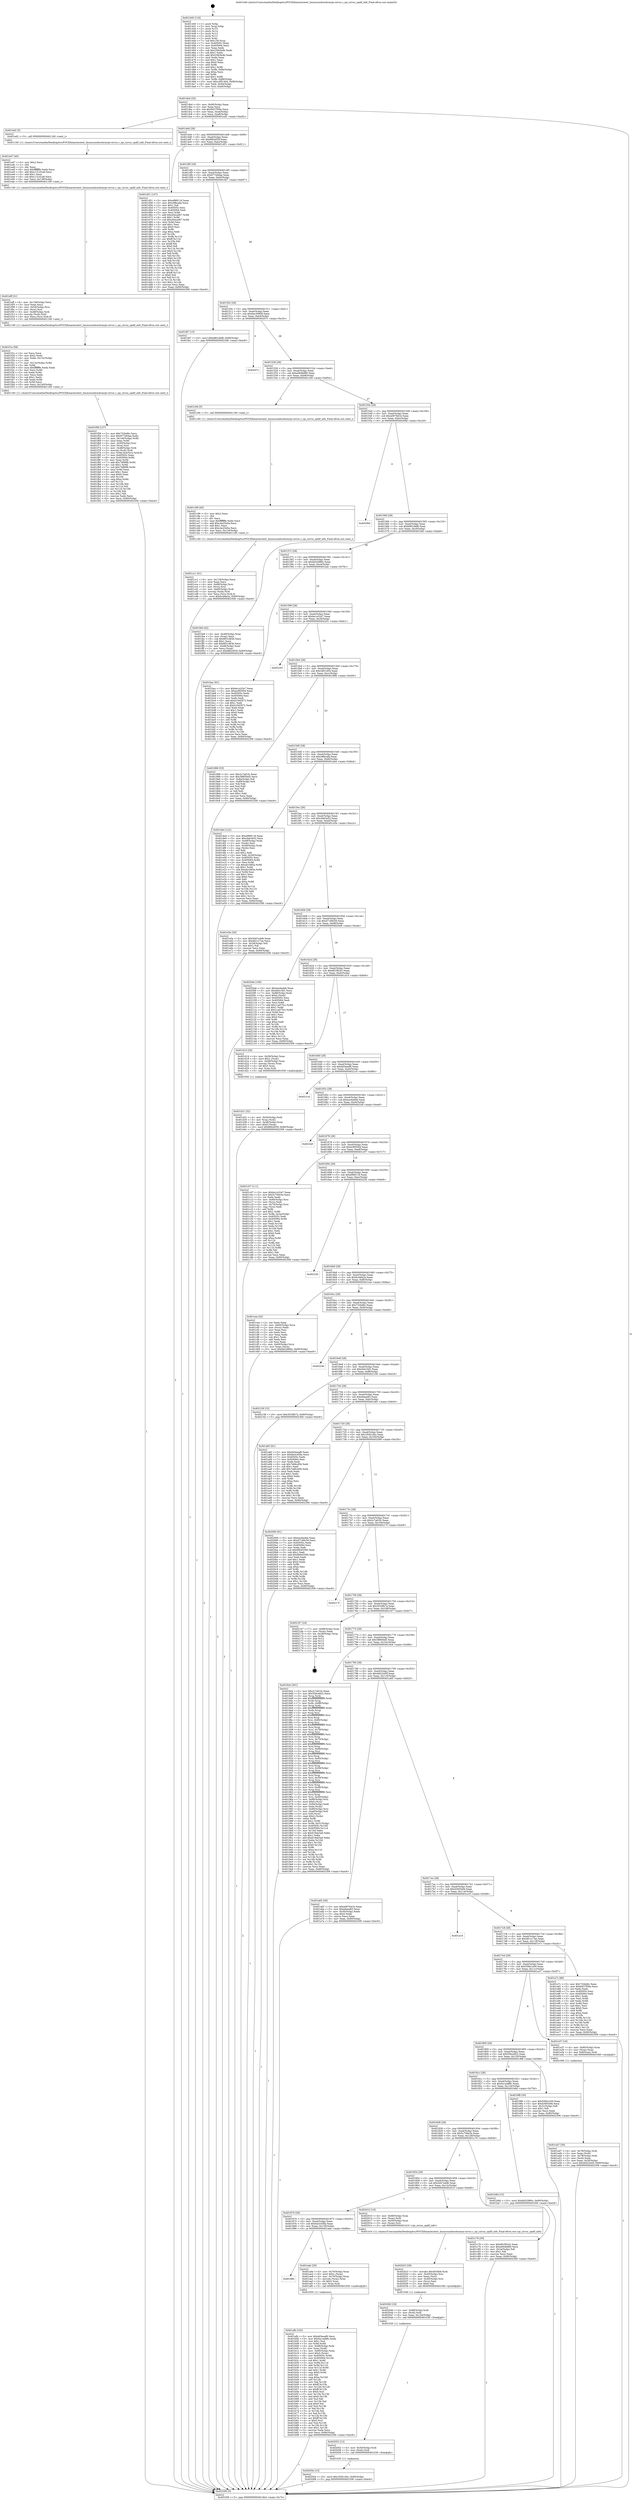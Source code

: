 digraph "0x401440" {
  label = "0x401440 (/mnt/c/Users/mathe/Desktop/tcc/POCII/binaries/extr_linuxsoundsocbcmrpi-cirrus.c_rpi_cirrus_spdif_info_Final-ollvm.out::main(0))"
  labelloc = "t"
  node[shape=record]

  Entry [label="",width=0.3,height=0.3,shape=circle,fillcolor=black,style=filled]
  "0x4014b4" [label="{
     0x4014b4 [32]\l
     | [instrs]\l
     &nbsp;&nbsp;0x4014b4 \<+6\>: mov -0x90(%rbp),%eax\l
     &nbsp;&nbsp;0x4014ba \<+2\>: mov %eax,%ecx\l
     &nbsp;&nbsp;0x4014bc \<+6\>: sub $0x8437f59a,%ecx\l
     &nbsp;&nbsp;0x4014c2 \<+6\>: mov %eax,-0xa4(%rbp)\l
     &nbsp;&nbsp;0x4014c8 \<+6\>: mov %ecx,-0xa8(%rbp)\l
     &nbsp;&nbsp;0x4014ce \<+6\>: je 0000000000401ed2 \<main+0xa92\>\l
  }"]
  "0x401ed2" [label="{
     0x401ed2 [5]\l
     | [instrs]\l
     &nbsp;&nbsp;0x401ed2 \<+5\>: call 0000000000401160 \<next_i\>\l
     | [calls]\l
     &nbsp;&nbsp;0x401160 \{1\} (/mnt/c/Users/mathe/Desktop/tcc/POCII/binaries/extr_linuxsoundsocbcmrpi-cirrus.c_rpi_cirrus_spdif_info_Final-ollvm.out::next_i)\l
  }"]
  "0x4014d4" [label="{
     0x4014d4 [28]\l
     | [instrs]\l
     &nbsp;&nbsp;0x4014d4 \<+5\>: jmp 00000000004014d9 \<main+0x99\>\l
     &nbsp;&nbsp;0x4014d9 \<+6\>: mov -0xa4(%rbp),%eax\l
     &nbsp;&nbsp;0x4014df \<+5\>: sub $0x8fd2d55f,%eax\l
     &nbsp;&nbsp;0x4014e4 \<+6\>: mov %eax,-0xac(%rbp)\l
     &nbsp;&nbsp;0x4014ea \<+6\>: je 0000000000401d51 \<main+0x911\>\l
  }"]
  Exit [label="",width=0.3,height=0.3,shape=circle,fillcolor=black,style=filled,peripheries=2]
  "0x401d51" [label="{
     0x401d51 [147]\l
     | [instrs]\l
     &nbsp;&nbsp;0x401d51 \<+5\>: mov $0xef96f118,%eax\l
     &nbsp;&nbsp;0x401d56 \<+5\>: mov $0xc8fbcafa,%ecx\l
     &nbsp;&nbsp;0x401d5b \<+2\>: mov $0x1,%dl\l
     &nbsp;&nbsp;0x401d5d \<+7\>: mov 0x40505c,%esi\l
     &nbsp;&nbsp;0x401d64 \<+7\>: mov 0x405064,%edi\l
     &nbsp;&nbsp;0x401d6b \<+3\>: mov %esi,%r8d\l
     &nbsp;&nbsp;0x401d6e \<+7\>: add $0xc64ca067,%r8d\l
     &nbsp;&nbsp;0x401d75 \<+4\>: sub $0x1,%r8d\l
     &nbsp;&nbsp;0x401d79 \<+7\>: sub $0xc64ca067,%r8d\l
     &nbsp;&nbsp;0x401d80 \<+4\>: imul %r8d,%esi\l
     &nbsp;&nbsp;0x401d84 \<+3\>: and $0x1,%esi\l
     &nbsp;&nbsp;0x401d87 \<+3\>: cmp $0x0,%esi\l
     &nbsp;&nbsp;0x401d8a \<+4\>: sete %r9b\l
     &nbsp;&nbsp;0x401d8e \<+3\>: cmp $0xa,%edi\l
     &nbsp;&nbsp;0x401d91 \<+4\>: setl %r10b\l
     &nbsp;&nbsp;0x401d95 \<+3\>: mov %r9b,%r11b\l
     &nbsp;&nbsp;0x401d98 \<+4\>: xor $0xff,%r11b\l
     &nbsp;&nbsp;0x401d9c \<+3\>: mov %r10b,%bl\l
     &nbsp;&nbsp;0x401d9f \<+3\>: xor $0xff,%bl\l
     &nbsp;&nbsp;0x401da2 \<+3\>: xor $0x0,%dl\l
     &nbsp;&nbsp;0x401da5 \<+3\>: mov %r11b,%r14b\l
     &nbsp;&nbsp;0x401da8 \<+4\>: and $0x0,%r14b\l
     &nbsp;&nbsp;0x401dac \<+3\>: and %dl,%r9b\l
     &nbsp;&nbsp;0x401daf \<+3\>: mov %bl,%r15b\l
     &nbsp;&nbsp;0x401db2 \<+4\>: and $0x0,%r15b\l
     &nbsp;&nbsp;0x401db6 \<+3\>: and %dl,%r10b\l
     &nbsp;&nbsp;0x401db9 \<+3\>: or %r9b,%r14b\l
     &nbsp;&nbsp;0x401dbc \<+3\>: or %r10b,%r15b\l
     &nbsp;&nbsp;0x401dbf \<+3\>: xor %r15b,%r14b\l
     &nbsp;&nbsp;0x401dc2 \<+3\>: or %bl,%r11b\l
     &nbsp;&nbsp;0x401dc5 \<+4\>: xor $0xff,%r11b\l
     &nbsp;&nbsp;0x401dc9 \<+3\>: or $0x0,%dl\l
     &nbsp;&nbsp;0x401dcc \<+3\>: and %dl,%r11b\l
     &nbsp;&nbsp;0x401dcf \<+3\>: or %r11b,%r14b\l
     &nbsp;&nbsp;0x401dd2 \<+4\>: test $0x1,%r14b\l
     &nbsp;&nbsp;0x401dd6 \<+3\>: cmovne %ecx,%eax\l
     &nbsp;&nbsp;0x401dd9 \<+6\>: mov %eax,-0x90(%rbp)\l
     &nbsp;&nbsp;0x401ddf \<+5\>: jmp 0000000000402306 \<main+0xec6\>\l
  }"]
  "0x4014f0" [label="{
     0x4014f0 [28]\l
     | [instrs]\l
     &nbsp;&nbsp;0x4014f0 \<+5\>: jmp 00000000004014f5 \<main+0xb5\>\l
     &nbsp;&nbsp;0x4014f5 \<+6\>: mov -0xa4(%rbp),%eax\l
     &nbsp;&nbsp;0x4014fb \<+5\>: sub $0x977e6daa,%eax\l
     &nbsp;&nbsp;0x401500 \<+6\>: mov %eax,-0xb0(%rbp)\l
     &nbsp;&nbsp;0x401506 \<+6\>: je 0000000000401fd7 \<main+0xb97\>\l
  }"]
  "0x40205e" [label="{
     0x40205e [15]\l
     | [instrs]\l
     &nbsp;&nbsp;0x40205e \<+10\>: movl $0x193b1d4c,-0x90(%rbp)\l
     &nbsp;&nbsp;0x402068 \<+5\>: jmp 0000000000402306 \<main+0xec6\>\l
  }"]
  "0x401fd7" [label="{
     0x401fd7 [15]\l
     | [instrs]\l
     &nbsp;&nbsp;0x401fd7 \<+10\>: movl $0xb861dbf8,-0x90(%rbp)\l
     &nbsp;&nbsp;0x401fe1 \<+5\>: jmp 0000000000402306 \<main+0xec6\>\l
  }"]
  "0x40150c" [label="{
     0x40150c [28]\l
     | [instrs]\l
     &nbsp;&nbsp;0x40150c \<+5\>: jmp 0000000000401511 \<main+0xd1\>\l
     &nbsp;&nbsp;0x401511 \<+6\>: mov -0xa4(%rbp),%eax\l
     &nbsp;&nbsp;0x401517 \<+5\>: sub $0x9ac30909,%eax\l
     &nbsp;&nbsp;0x40151c \<+6\>: mov %eax,-0xb4(%rbp)\l
     &nbsp;&nbsp;0x401522 \<+6\>: je 000000000040207c \<main+0xc3c\>\l
  }"]
  "0x402052" [label="{
     0x402052 [12]\l
     | [instrs]\l
     &nbsp;&nbsp;0x402052 \<+4\>: mov -0x50(%rbp),%rdi\l
     &nbsp;&nbsp;0x402056 \<+3\>: mov (%rdi),%rdi\l
     &nbsp;&nbsp;0x402059 \<+5\>: call 0000000000401030 \<free@plt\>\l
     | [calls]\l
     &nbsp;&nbsp;0x401030 \{1\} (unknown)\l
  }"]
  "0x40207c" [label="{
     0x40207c\l
  }", style=dashed]
  "0x401528" [label="{
     0x401528 [28]\l
     | [instrs]\l
     &nbsp;&nbsp;0x401528 \<+5\>: jmp 000000000040152d \<main+0xed\>\l
     &nbsp;&nbsp;0x40152d \<+6\>: mov -0xa4(%rbp),%eax\l
     &nbsp;&nbsp;0x401533 \<+5\>: sub $0xa064b880,%eax\l
     &nbsp;&nbsp;0x401538 \<+6\>: mov %eax,-0xb8(%rbp)\l
     &nbsp;&nbsp;0x40153e \<+6\>: je 0000000000401c94 \<main+0x854\>\l
  }"]
  "0x402040" [label="{
     0x402040 [18]\l
     | [instrs]\l
     &nbsp;&nbsp;0x402040 \<+4\>: mov -0x68(%rbp),%rdi\l
     &nbsp;&nbsp;0x402044 \<+3\>: mov (%rdi),%rdi\l
     &nbsp;&nbsp;0x402047 \<+6\>: mov %eax,-0x144(%rbp)\l
     &nbsp;&nbsp;0x40204d \<+5\>: call 0000000000401030 \<free@plt\>\l
     | [calls]\l
     &nbsp;&nbsp;0x401030 \{1\} (unknown)\l
  }"]
  "0x401c94" [label="{
     0x401c94 [5]\l
     | [instrs]\l
     &nbsp;&nbsp;0x401c94 \<+5\>: call 0000000000401160 \<next_i\>\l
     | [calls]\l
     &nbsp;&nbsp;0x401160 \{1\} (/mnt/c/Users/mathe/Desktop/tcc/POCII/binaries/extr_linuxsoundsocbcmrpi-cirrus.c_rpi_cirrus_spdif_info_Final-ollvm.out::next_i)\l
  }"]
  "0x401544" [label="{
     0x401544 [28]\l
     | [instrs]\l
     &nbsp;&nbsp;0x401544 \<+5\>: jmp 0000000000401549 \<main+0x109\>\l
     &nbsp;&nbsp;0x401549 \<+6\>: mov -0xa4(%rbp),%eax\l
     &nbsp;&nbsp;0x40154f \<+5\>: sub $0xa0676d1b,%eax\l
     &nbsp;&nbsp;0x401554 \<+6\>: mov %eax,-0xbc(%rbp)\l
     &nbsp;&nbsp;0x40155a \<+6\>: je 000000000040206d \<main+0xc2d\>\l
  }"]
  "0x402023" [label="{
     0x402023 [29]\l
     | [instrs]\l
     &nbsp;&nbsp;0x402023 \<+10\>: movabs $0x4030b6,%rdi\l
     &nbsp;&nbsp;0x40202d \<+4\>: mov -0x40(%rbp),%rsi\l
     &nbsp;&nbsp;0x402031 \<+2\>: mov %eax,(%rsi)\l
     &nbsp;&nbsp;0x402033 \<+4\>: mov -0x40(%rbp),%rsi\l
     &nbsp;&nbsp;0x402037 \<+2\>: mov (%rsi),%esi\l
     &nbsp;&nbsp;0x402039 \<+2\>: mov $0x0,%al\l
     &nbsp;&nbsp;0x40203b \<+5\>: call 0000000000401040 \<printf@plt\>\l
     | [calls]\l
     &nbsp;&nbsp;0x401040 \{1\} (unknown)\l
  }"]
  "0x40206d" [label="{
     0x40206d\l
  }", style=dashed]
  "0x401560" [label="{
     0x401560 [28]\l
     | [instrs]\l
     &nbsp;&nbsp;0x401560 \<+5\>: jmp 0000000000401565 \<main+0x125\>\l
     &nbsp;&nbsp;0x401565 \<+6\>: mov -0xa4(%rbp),%eax\l
     &nbsp;&nbsp;0x40156b \<+5\>: sub $0xb861dbf8,%eax\l
     &nbsp;&nbsp;0x401570 \<+6\>: mov %eax,-0xc0(%rbp)\l
     &nbsp;&nbsp;0x401576 \<+6\>: je 0000000000401fe6 \<main+0xba6\>\l
  }"]
  "0x401f58" [label="{
     0x401f58 [127]\l
     | [instrs]\l
     &nbsp;&nbsp;0x401f58 \<+5\>: mov $0x732bd6c,%ecx\l
     &nbsp;&nbsp;0x401f5d \<+5\>: mov $0x977e6daa,%edx\l
     &nbsp;&nbsp;0x401f62 \<+7\>: mov -0x140(%rbp),%r8d\l
     &nbsp;&nbsp;0x401f69 \<+4\>: imul %eax,%r8d\l
     &nbsp;&nbsp;0x401f6d \<+4\>: mov -0x50(%rbp),%rsi\l
     &nbsp;&nbsp;0x401f71 \<+3\>: mov (%rsi),%rsi\l
     &nbsp;&nbsp;0x401f74 \<+4\>: mov -0x48(%rbp),%rdi\l
     &nbsp;&nbsp;0x401f78 \<+3\>: movslq (%rdi),%rdi\l
     &nbsp;&nbsp;0x401f7b \<+5\>: mov %r8d,0x4(%rsi,%rdi,8)\l
     &nbsp;&nbsp;0x401f80 \<+7\>: mov 0x40505c,%eax\l
     &nbsp;&nbsp;0x401f87 \<+8\>: mov 0x405064,%r8d\l
     &nbsp;&nbsp;0x401f8f \<+3\>: mov %eax,%r9d\l
     &nbsp;&nbsp;0x401f92 \<+7\>: add $0x74f99fb,%r9d\l
     &nbsp;&nbsp;0x401f99 \<+4\>: sub $0x1,%r9d\l
     &nbsp;&nbsp;0x401f9d \<+7\>: sub $0x74f99fb,%r9d\l
     &nbsp;&nbsp;0x401fa4 \<+4\>: imul %r9d,%eax\l
     &nbsp;&nbsp;0x401fa8 \<+3\>: and $0x1,%eax\l
     &nbsp;&nbsp;0x401fab \<+3\>: cmp $0x0,%eax\l
     &nbsp;&nbsp;0x401fae \<+4\>: sete %r10b\l
     &nbsp;&nbsp;0x401fb2 \<+4\>: cmp $0xa,%r8d\l
     &nbsp;&nbsp;0x401fb6 \<+4\>: setl %r11b\l
     &nbsp;&nbsp;0x401fba \<+3\>: mov %r10b,%bl\l
     &nbsp;&nbsp;0x401fbd \<+3\>: and %r11b,%bl\l
     &nbsp;&nbsp;0x401fc0 \<+3\>: xor %r11b,%r10b\l
     &nbsp;&nbsp;0x401fc3 \<+3\>: or %r10b,%bl\l
     &nbsp;&nbsp;0x401fc6 \<+3\>: test $0x1,%bl\l
     &nbsp;&nbsp;0x401fc9 \<+3\>: cmovne %edx,%ecx\l
     &nbsp;&nbsp;0x401fcc \<+6\>: mov %ecx,-0x90(%rbp)\l
     &nbsp;&nbsp;0x401fd2 \<+5\>: jmp 0000000000402306 \<main+0xec6\>\l
  }"]
  "0x401fe6" [label="{
     0x401fe6 [42]\l
     | [instrs]\l
     &nbsp;&nbsp;0x401fe6 \<+4\>: mov -0x48(%rbp),%rax\l
     &nbsp;&nbsp;0x401fea \<+2\>: mov (%rax),%ecx\l
     &nbsp;&nbsp;0x401fec \<+6\>: sub $0x8f31d83b,%ecx\l
     &nbsp;&nbsp;0x401ff2 \<+3\>: add $0x1,%ecx\l
     &nbsp;&nbsp;0x401ff5 \<+6\>: add $0x8f31d83b,%ecx\l
     &nbsp;&nbsp;0x401ffb \<+4\>: mov -0x48(%rbp),%rax\l
     &nbsp;&nbsp;0x401fff \<+2\>: mov %ecx,(%rax)\l
     &nbsp;&nbsp;0x402001 \<+10\>: movl $0x8fd2d55f,-0x90(%rbp)\l
     &nbsp;&nbsp;0x40200b \<+5\>: jmp 0000000000402306 \<main+0xec6\>\l
  }"]
  "0x40157c" [label="{
     0x40157c [28]\l
     | [instrs]\l
     &nbsp;&nbsp;0x40157c \<+5\>: jmp 0000000000401581 \<main+0x141\>\l
     &nbsp;&nbsp;0x401581 \<+6\>: mov -0xa4(%rbp),%eax\l
     &nbsp;&nbsp;0x401587 \<+5\>: sub $0xbb52880c,%eax\l
     &nbsp;&nbsp;0x40158c \<+6\>: mov %eax,-0xc4(%rbp)\l
     &nbsp;&nbsp;0x401592 \<+6\>: je 0000000000401bac \<main+0x76c\>\l
  }"]
  "0x401f1e" [label="{
     0x401f1e [58]\l
     | [instrs]\l
     &nbsp;&nbsp;0x401f1e \<+2\>: xor %ecx,%ecx\l
     &nbsp;&nbsp;0x401f20 \<+5\>: mov $0x2,%edx\l
     &nbsp;&nbsp;0x401f25 \<+6\>: mov %edx,-0x13c(%rbp)\l
     &nbsp;&nbsp;0x401f2b \<+1\>: cltd\l
     &nbsp;&nbsp;0x401f2c \<+7\>: mov -0x13c(%rbp),%r8d\l
     &nbsp;&nbsp;0x401f33 \<+3\>: idiv %r8d\l
     &nbsp;&nbsp;0x401f36 \<+6\>: imul $0xfffffffe,%edx,%edx\l
     &nbsp;&nbsp;0x401f3c \<+3\>: mov %ecx,%r9d\l
     &nbsp;&nbsp;0x401f3f \<+3\>: sub %edx,%r9d\l
     &nbsp;&nbsp;0x401f42 \<+2\>: mov %ecx,%edx\l
     &nbsp;&nbsp;0x401f44 \<+3\>: sub $0x1,%edx\l
     &nbsp;&nbsp;0x401f47 \<+3\>: add %edx,%r9d\l
     &nbsp;&nbsp;0x401f4a \<+3\>: sub %r9d,%ecx\l
     &nbsp;&nbsp;0x401f4d \<+6\>: mov %ecx,-0x140(%rbp)\l
     &nbsp;&nbsp;0x401f53 \<+5\>: call 0000000000401160 \<next_i\>\l
     | [calls]\l
     &nbsp;&nbsp;0x401160 \{1\} (/mnt/c/Users/mathe/Desktop/tcc/POCII/binaries/extr_linuxsoundsocbcmrpi-cirrus.c_rpi_cirrus_spdif_info_Final-ollvm.out::next_i)\l
  }"]
  "0x401bac" [label="{
     0x401bac [91]\l
     | [instrs]\l
     &nbsp;&nbsp;0x401bac \<+5\>: mov $0xbe1e32e7,%eax\l
     &nbsp;&nbsp;0x401bb1 \<+5\>: mov $0xecf9550d,%ecx\l
     &nbsp;&nbsp;0x401bb6 \<+7\>: mov 0x40505c,%edx\l
     &nbsp;&nbsp;0x401bbd \<+7\>: mov 0x405064,%esi\l
     &nbsp;&nbsp;0x401bc4 \<+2\>: mov %edx,%edi\l
     &nbsp;&nbsp;0x401bc6 \<+6\>: add $0xb10d2872,%edi\l
     &nbsp;&nbsp;0x401bcc \<+3\>: sub $0x1,%edi\l
     &nbsp;&nbsp;0x401bcf \<+6\>: sub $0xb10d2872,%edi\l
     &nbsp;&nbsp;0x401bd5 \<+3\>: imul %edi,%edx\l
     &nbsp;&nbsp;0x401bd8 \<+3\>: and $0x1,%edx\l
     &nbsp;&nbsp;0x401bdb \<+3\>: cmp $0x0,%edx\l
     &nbsp;&nbsp;0x401bde \<+4\>: sete %r8b\l
     &nbsp;&nbsp;0x401be2 \<+3\>: cmp $0xa,%esi\l
     &nbsp;&nbsp;0x401be5 \<+4\>: setl %r9b\l
     &nbsp;&nbsp;0x401be9 \<+3\>: mov %r8b,%r10b\l
     &nbsp;&nbsp;0x401bec \<+3\>: and %r9b,%r10b\l
     &nbsp;&nbsp;0x401bef \<+3\>: xor %r9b,%r8b\l
     &nbsp;&nbsp;0x401bf2 \<+3\>: or %r8b,%r10b\l
     &nbsp;&nbsp;0x401bf5 \<+4\>: test $0x1,%r10b\l
     &nbsp;&nbsp;0x401bf9 \<+3\>: cmovne %ecx,%eax\l
     &nbsp;&nbsp;0x401bfc \<+6\>: mov %eax,-0x90(%rbp)\l
     &nbsp;&nbsp;0x401c02 \<+5\>: jmp 0000000000402306 \<main+0xec6\>\l
  }"]
  "0x401598" [label="{
     0x401598 [28]\l
     | [instrs]\l
     &nbsp;&nbsp;0x401598 \<+5\>: jmp 000000000040159d \<main+0x15d\>\l
     &nbsp;&nbsp;0x40159d \<+6\>: mov -0xa4(%rbp),%eax\l
     &nbsp;&nbsp;0x4015a3 \<+5\>: sub $0xbe1e32e7,%eax\l
     &nbsp;&nbsp;0x4015a8 \<+6\>: mov %eax,-0xc8(%rbp)\l
     &nbsp;&nbsp;0x4015ae \<+6\>: je 0000000000402201 \<main+0xdc1\>\l
  }"]
  "0x401eff" [label="{
     0x401eff [31]\l
     | [instrs]\l
     &nbsp;&nbsp;0x401eff \<+6\>: mov -0x138(%rbp),%ecx\l
     &nbsp;&nbsp;0x401f05 \<+3\>: imul %eax,%ecx\l
     &nbsp;&nbsp;0x401f08 \<+4\>: mov -0x50(%rbp),%rsi\l
     &nbsp;&nbsp;0x401f0c \<+3\>: mov (%rsi),%rsi\l
     &nbsp;&nbsp;0x401f0f \<+4\>: mov -0x48(%rbp),%rdi\l
     &nbsp;&nbsp;0x401f13 \<+3\>: movslq (%rdi),%rdi\l
     &nbsp;&nbsp;0x401f16 \<+3\>: mov %ecx,(%rsi,%rdi,8)\l
     &nbsp;&nbsp;0x401f19 \<+5\>: call 0000000000401160 \<next_i\>\l
     | [calls]\l
     &nbsp;&nbsp;0x401160 \{1\} (/mnt/c/Users/mathe/Desktop/tcc/POCII/binaries/extr_linuxsoundsocbcmrpi-cirrus.c_rpi_cirrus_spdif_info_Final-ollvm.out::next_i)\l
  }"]
  "0x402201" [label="{
     0x402201\l
  }", style=dashed]
  "0x4015b4" [label="{
     0x4015b4 [28]\l
     | [instrs]\l
     &nbsp;&nbsp;0x4015b4 \<+5\>: jmp 00000000004015b9 \<main+0x179\>\l
     &nbsp;&nbsp;0x4015b9 \<+6\>: mov -0xa4(%rbp),%eax\l
     &nbsp;&nbsp;0x4015bf \<+5\>: sub $0xc4f51404,%eax\l
     &nbsp;&nbsp;0x4015c4 \<+6\>: mov %eax,-0xcc(%rbp)\l
     &nbsp;&nbsp;0x4015ca \<+6\>: je 0000000000401896 \<main+0x456\>\l
  }"]
  "0x401ed7" [label="{
     0x401ed7 [40]\l
     | [instrs]\l
     &nbsp;&nbsp;0x401ed7 \<+5\>: mov $0x2,%ecx\l
     &nbsp;&nbsp;0x401edc \<+1\>: cltd\l
     &nbsp;&nbsp;0x401edd \<+2\>: idiv %ecx\l
     &nbsp;&nbsp;0x401edf \<+6\>: imul $0xfffffffe,%edx,%ecx\l
     &nbsp;&nbsp;0x401ee5 \<+6\>: add $0xc131d1a8,%ecx\l
     &nbsp;&nbsp;0x401eeb \<+3\>: add $0x1,%ecx\l
     &nbsp;&nbsp;0x401eee \<+6\>: sub $0xc131d1a8,%ecx\l
     &nbsp;&nbsp;0x401ef4 \<+6\>: mov %ecx,-0x138(%rbp)\l
     &nbsp;&nbsp;0x401efa \<+5\>: call 0000000000401160 \<next_i\>\l
     | [calls]\l
     &nbsp;&nbsp;0x401160 \{1\} (/mnt/c/Users/mathe/Desktop/tcc/POCII/binaries/extr_linuxsoundsocbcmrpi-cirrus.c_rpi_cirrus_spdif_info_Final-ollvm.out::next_i)\l
  }"]
  "0x401896" [label="{
     0x401896 [53]\l
     | [instrs]\l
     &nbsp;&nbsp;0x401896 \<+5\>: mov $0x2c7a61fc,%eax\l
     &nbsp;&nbsp;0x40189b \<+5\>: mov $0x388f34d5,%ecx\l
     &nbsp;&nbsp;0x4018a0 \<+6\>: mov -0x8a(%rbp),%dl\l
     &nbsp;&nbsp;0x4018a6 \<+7\>: mov -0x89(%rbp),%sil\l
     &nbsp;&nbsp;0x4018ad \<+3\>: mov %dl,%dil\l
     &nbsp;&nbsp;0x4018b0 \<+3\>: and %sil,%dil\l
     &nbsp;&nbsp;0x4018b3 \<+3\>: xor %sil,%dl\l
     &nbsp;&nbsp;0x4018b6 \<+3\>: or %dl,%dil\l
     &nbsp;&nbsp;0x4018b9 \<+4\>: test $0x1,%dil\l
     &nbsp;&nbsp;0x4018bd \<+3\>: cmovne %ecx,%eax\l
     &nbsp;&nbsp;0x4018c0 \<+6\>: mov %eax,-0x90(%rbp)\l
     &nbsp;&nbsp;0x4018c6 \<+5\>: jmp 0000000000402306 \<main+0xec6\>\l
  }"]
  "0x4015d0" [label="{
     0x4015d0 [28]\l
     | [instrs]\l
     &nbsp;&nbsp;0x4015d0 \<+5\>: jmp 00000000004015d5 \<main+0x195\>\l
     &nbsp;&nbsp;0x4015d5 \<+6\>: mov -0xa4(%rbp),%eax\l
     &nbsp;&nbsp;0x4015db \<+5\>: sub $0xc8fbcafa,%eax\l
     &nbsp;&nbsp;0x4015e0 \<+6\>: mov %eax,-0xd0(%rbp)\l
     &nbsp;&nbsp;0x4015e6 \<+6\>: je 0000000000401de4 \<main+0x9a4\>\l
  }"]
  "0x402306" [label="{
     0x402306 [5]\l
     | [instrs]\l
     &nbsp;&nbsp;0x402306 \<+5\>: jmp 00000000004014b4 \<main+0x74\>\l
  }"]
  "0x401440" [label="{
     0x401440 [116]\l
     | [instrs]\l
     &nbsp;&nbsp;0x401440 \<+1\>: push %rbp\l
     &nbsp;&nbsp;0x401441 \<+3\>: mov %rsp,%rbp\l
     &nbsp;&nbsp;0x401444 \<+2\>: push %r15\l
     &nbsp;&nbsp;0x401446 \<+2\>: push %r14\l
     &nbsp;&nbsp;0x401448 \<+2\>: push %r13\l
     &nbsp;&nbsp;0x40144a \<+2\>: push %r12\l
     &nbsp;&nbsp;0x40144c \<+1\>: push %rbx\l
     &nbsp;&nbsp;0x40144d \<+7\>: sub $0x158,%rsp\l
     &nbsp;&nbsp;0x401454 \<+7\>: mov 0x40505c,%eax\l
     &nbsp;&nbsp;0x40145b \<+7\>: mov 0x405064,%ecx\l
     &nbsp;&nbsp;0x401462 \<+2\>: mov %eax,%edx\l
     &nbsp;&nbsp;0x401464 \<+6\>: sub $0x25fe5e4b,%edx\l
     &nbsp;&nbsp;0x40146a \<+3\>: sub $0x1,%edx\l
     &nbsp;&nbsp;0x40146d \<+6\>: add $0x25fe5e4b,%edx\l
     &nbsp;&nbsp;0x401473 \<+3\>: imul %edx,%eax\l
     &nbsp;&nbsp;0x401476 \<+3\>: and $0x1,%eax\l
     &nbsp;&nbsp;0x401479 \<+3\>: cmp $0x0,%eax\l
     &nbsp;&nbsp;0x40147c \<+4\>: sete %r8b\l
     &nbsp;&nbsp;0x401480 \<+4\>: and $0x1,%r8b\l
     &nbsp;&nbsp;0x401484 \<+7\>: mov %r8b,-0x8a(%rbp)\l
     &nbsp;&nbsp;0x40148b \<+3\>: cmp $0xa,%ecx\l
     &nbsp;&nbsp;0x40148e \<+4\>: setl %r8b\l
     &nbsp;&nbsp;0x401492 \<+4\>: and $0x1,%r8b\l
     &nbsp;&nbsp;0x401496 \<+7\>: mov %r8b,-0x89(%rbp)\l
     &nbsp;&nbsp;0x40149d \<+10\>: movl $0xc4f51404,-0x90(%rbp)\l
     &nbsp;&nbsp;0x4014a7 \<+6\>: mov %edi,-0x94(%rbp)\l
     &nbsp;&nbsp;0x4014ad \<+7\>: mov %rsi,-0xa0(%rbp)\l
  }"]
  "0x401d31" [label="{
     0x401d31 [32]\l
     | [instrs]\l
     &nbsp;&nbsp;0x401d31 \<+4\>: mov -0x50(%rbp),%rdi\l
     &nbsp;&nbsp;0x401d35 \<+3\>: mov %rax,(%rdi)\l
     &nbsp;&nbsp;0x401d38 \<+4\>: mov -0x48(%rbp),%rax\l
     &nbsp;&nbsp;0x401d3c \<+6\>: movl $0x0,(%rax)\l
     &nbsp;&nbsp;0x401d42 \<+10\>: movl $0x8fd2d55f,-0x90(%rbp)\l
     &nbsp;&nbsp;0x401d4c \<+5\>: jmp 0000000000402306 \<main+0xec6\>\l
  }"]
  "0x401de4" [label="{
     0x401de4 [122]\l
     | [instrs]\l
     &nbsp;&nbsp;0x401de4 \<+5\>: mov $0xef96f118,%eax\l
     &nbsp;&nbsp;0x401de9 \<+5\>: mov $0xcfab3e52,%ecx\l
     &nbsp;&nbsp;0x401dee \<+4\>: mov -0x48(%rbp),%rdx\l
     &nbsp;&nbsp;0x401df2 \<+2\>: mov (%rdx),%esi\l
     &nbsp;&nbsp;0x401df4 \<+4\>: mov -0x58(%rbp),%rdx\l
     &nbsp;&nbsp;0x401df8 \<+2\>: cmp (%rdx),%esi\l
     &nbsp;&nbsp;0x401dfa \<+4\>: setl %dil\l
     &nbsp;&nbsp;0x401dfe \<+4\>: and $0x1,%dil\l
     &nbsp;&nbsp;0x401e02 \<+4\>: mov %dil,-0x29(%rbp)\l
     &nbsp;&nbsp;0x401e06 \<+7\>: mov 0x40505c,%esi\l
     &nbsp;&nbsp;0x401e0d \<+8\>: mov 0x405064,%r8d\l
     &nbsp;&nbsp;0x401e15 \<+3\>: mov %esi,%r9d\l
     &nbsp;&nbsp;0x401e18 \<+7\>: sub $0xab1685a,%r9d\l
     &nbsp;&nbsp;0x401e1f \<+4\>: sub $0x1,%r9d\l
     &nbsp;&nbsp;0x401e23 \<+7\>: add $0xab1685a,%r9d\l
     &nbsp;&nbsp;0x401e2a \<+4\>: imul %r9d,%esi\l
     &nbsp;&nbsp;0x401e2e \<+3\>: and $0x1,%esi\l
     &nbsp;&nbsp;0x401e31 \<+3\>: cmp $0x0,%esi\l
     &nbsp;&nbsp;0x401e34 \<+4\>: sete %dil\l
     &nbsp;&nbsp;0x401e38 \<+4\>: cmp $0xa,%r8d\l
     &nbsp;&nbsp;0x401e3c \<+4\>: setl %r10b\l
     &nbsp;&nbsp;0x401e40 \<+3\>: mov %dil,%r11b\l
     &nbsp;&nbsp;0x401e43 \<+3\>: and %r10b,%r11b\l
     &nbsp;&nbsp;0x401e46 \<+3\>: xor %r10b,%dil\l
     &nbsp;&nbsp;0x401e49 \<+3\>: or %dil,%r11b\l
     &nbsp;&nbsp;0x401e4c \<+4\>: test $0x1,%r11b\l
     &nbsp;&nbsp;0x401e50 \<+3\>: cmovne %ecx,%eax\l
     &nbsp;&nbsp;0x401e53 \<+6\>: mov %eax,-0x90(%rbp)\l
     &nbsp;&nbsp;0x401e59 \<+5\>: jmp 0000000000402306 \<main+0xec6\>\l
  }"]
  "0x4015ec" [label="{
     0x4015ec [28]\l
     | [instrs]\l
     &nbsp;&nbsp;0x4015ec \<+5\>: jmp 00000000004015f1 \<main+0x1b1\>\l
     &nbsp;&nbsp;0x4015f1 \<+6\>: mov -0xa4(%rbp),%eax\l
     &nbsp;&nbsp;0x4015f7 \<+5\>: sub $0xcfab3e52,%eax\l
     &nbsp;&nbsp;0x4015fc \<+6\>: mov %eax,-0xd4(%rbp)\l
     &nbsp;&nbsp;0x401602 \<+6\>: je 0000000000401e5e \<main+0xa1e\>\l
  }"]
  "0x401cc1" [label="{
     0x401cc1 [41]\l
     | [instrs]\l
     &nbsp;&nbsp;0x401cc1 \<+6\>: mov -0x134(%rbp),%ecx\l
     &nbsp;&nbsp;0x401cc7 \<+3\>: imul %eax,%ecx\l
     &nbsp;&nbsp;0x401cca \<+4\>: mov -0x68(%rbp),%rsi\l
     &nbsp;&nbsp;0x401cce \<+3\>: mov (%rsi),%rsi\l
     &nbsp;&nbsp;0x401cd1 \<+4\>: mov -0x60(%rbp),%rdi\l
     &nbsp;&nbsp;0x401cd5 \<+3\>: movslq (%rdi),%rdi\l
     &nbsp;&nbsp;0x401cd8 \<+3\>: mov %ecx,(%rsi,%rdi,4)\l
     &nbsp;&nbsp;0x401cdb \<+10\>: movl $0xfccb8a2a,-0x90(%rbp)\l
     &nbsp;&nbsp;0x401ce5 \<+5\>: jmp 0000000000402306 \<main+0xec6\>\l
  }"]
  "0x401e5e" [label="{
     0x401e5e [30]\l
     | [instrs]\l
     &nbsp;&nbsp;0x401e5e \<+5\>: mov $0x5d47a4d6,%eax\l
     &nbsp;&nbsp;0x401e63 \<+5\>: mov $0x481c17ae,%ecx\l
     &nbsp;&nbsp;0x401e68 \<+3\>: mov -0x29(%rbp),%dl\l
     &nbsp;&nbsp;0x401e6b \<+3\>: test $0x1,%dl\l
     &nbsp;&nbsp;0x401e6e \<+3\>: cmovne %ecx,%eax\l
     &nbsp;&nbsp;0x401e71 \<+6\>: mov %eax,-0x90(%rbp)\l
     &nbsp;&nbsp;0x401e77 \<+5\>: jmp 0000000000402306 \<main+0xec6\>\l
  }"]
  "0x401608" [label="{
     0x401608 [28]\l
     | [instrs]\l
     &nbsp;&nbsp;0x401608 \<+5\>: jmp 000000000040160d \<main+0x1cd\>\l
     &nbsp;&nbsp;0x40160d \<+6\>: mov -0xa4(%rbp),%eax\l
     &nbsp;&nbsp;0x401613 \<+5\>: sub $0xd7189c59,%eax\l
     &nbsp;&nbsp;0x401618 \<+6\>: mov %eax,-0xd8(%rbp)\l
     &nbsp;&nbsp;0x40161e \<+6\>: je 00000000004020eb \<main+0xcab\>\l
  }"]
  "0x401c99" [label="{
     0x401c99 [40]\l
     | [instrs]\l
     &nbsp;&nbsp;0x401c99 \<+5\>: mov $0x2,%ecx\l
     &nbsp;&nbsp;0x401c9e \<+1\>: cltd\l
     &nbsp;&nbsp;0x401c9f \<+2\>: idiv %ecx\l
     &nbsp;&nbsp;0x401ca1 \<+6\>: imul $0xfffffffe,%edx,%ecx\l
     &nbsp;&nbsp;0x401ca7 \<+6\>: add $0xc4e25e5a,%ecx\l
     &nbsp;&nbsp;0x401cad \<+3\>: add $0x1,%ecx\l
     &nbsp;&nbsp;0x401cb0 \<+6\>: sub $0xc4e25e5a,%ecx\l
     &nbsp;&nbsp;0x401cb6 \<+6\>: mov %ecx,-0x134(%rbp)\l
     &nbsp;&nbsp;0x401cbc \<+5\>: call 0000000000401160 \<next_i\>\l
     | [calls]\l
     &nbsp;&nbsp;0x401160 \{1\} (/mnt/c/Users/mathe/Desktop/tcc/POCII/binaries/extr_linuxsoundsocbcmrpi-cirrus.c_rpi_cirrus_spdif_info_Final-ollvm.out::next_i)\l
  }"]
  "0x4020eb" [label="{
     0x4020eb [109]\l
     | [instrs]\l
     &nbsp;&nbsp;0x4020eb \<+5\>: mov $0xeac6adeb,%eax\l
     &nbsp;&nbsp;0x4020f0 \<+5\>: mov $0xd4410d1,%ecx\l
     &nbsp;&nbsp;0x4020f5 \<+7\>: mov -0x88(%rbp),%rdx\l
     &nbsp;&nbsp;0x4020fc \<+6\>: movl $0x0,(%rdx)\l
     &nbsp;&nbsp;0x402102 \<+7\>: mov 0x40505c,%esi\l
     &nbsp;&nbsp;0x402109 \<+7\>: mov 0x405064,%edi\l
     &nbsp;&nbsp;0x402110 \<+3\>: mov %esi,%r8d\l
     &nbsp;&nbsp;0x402113 \<+7\>: add $0x1ca075cc,%r8d\l
     &nbsp;&nbsp;0x40211a \<+4\>: sub $0x1,%r8d\l
     &nbsp;&nbsp;0x40211e \<+7\>: sub $0x1ca075cc,%r8d\l
     &nbsp;&nbsp;0x402125 \<+4\>: imul %r8d,%esi\l
     &nbsp;&nbsp;0x402129 \<+3\>: and $0x1,%esi\l
     &nbsp;&nbsp;0x40212c \<+3\>: cmp $0x0,%esi\l
     &nbsp;&nbsp;0x40212f \<+4\>: sete %r9b\l
     &nbsp;&nbsp;0x402133 \<+3\>: cmp $0xa,%edi\l
     &nbsp;&nbsp;0x402136 \<+4\>: setl %r10b\l
     &nbsp;&nbsp;0x40213a \<+3\>: mov %r9b,%r11b\l
     &nbsp;&nbsp;0x40213d \<+3\>: and %r10b,%r11b\l
     &nbsp;&nbsp;0x402140 \<+3\>: xor %r10b,%r9b\l
     &nbsp;&nbsp;0x402143 \<+3\>: or %r9b,%r11b\l
     &nbsp;&nbsp;0x402146 \<+4\>: test $0x1,%r11b\l
     &nbsp;&nbsp;0x40214a \<+3\>: cmovne %ecx,%eax\l
     &nbsp;&nbsp;0x40214d \<+6\>: mov %eax,-0x90(%rbp)\l
     &nbsp;&nbsp;0x402153 \<+5\>: jmp 0000000000402306 \<main+0xec6\>\l
  }"]
  "0x401624" [label="{
     0x401624 [28]\l
     | [instrs]\l
     &nbsp;&nbsp;0x401624 \<+5\>: jmp 0000000000401629 \<main+0x1e9\>\l
     &nbsp;&nbsp;0x401629 \<+6\>: mov -0xa4(%rbp),%eax\l
     &nbsp;&nbsp;0x40162f \<+5\>: sub $0xd81f9242,%eax\l
     &nbsp;&nbsp;0x401634 \<+6\>: mov %eax,-0xdc(%rbp)\l
     &nbsp;&nbsp;0x40163a \<+6\>: je 0000000000401d14 \<main+0x8d4\>\l
  }"]
  "0x401afb" [label="{
     0x401afb [162]\l
     | [instrs]\l
     &nbsp;&nbsp;0x401afb \<+5\>: mov $0xdd3eeaf6,%ecx\l
     &nbsp;&nbsp;0x401b00 \<+5\>: mov $0x5a1a488c,%edx\l
     &nbsp;&nbsp;0x401b05 \<+3\>: mov $0x1,%sil\l
     &nbsp;&nbsp;0x401b08 \<+3\>: xor %r8d,%r8d\l
     &nbsp;&nbsp;0x401b0b \<+4\>: mov -0x68(%rbp),%rdi\l
     &nbsp;&nbsp;0x401b0f \<+3\>: mov %rax,(%rdi)\l
     &nbsp;&nbsp;0x401b12 \<+4\>: mov -0x60(%rbp),%rax\l
     &nbsp;&nbsp;0x401b16 \<+6\>: movl $0x0,(%rax)\l
     &nbsp;&nbsp;0x401b1c \<+8\>: mov 0x40505c,%r9d\l
     &nbsp;&nbsp;0x401b24 \<+8\>: mov 0x405064,%r10d\l
     &nbsp;&nbsp;0x401b2c \<+4\>: sub $0x1,%r8d\l
     &nbsp;&nbsp;0x401b30 \<+3\>: mov %r9d,%r11d\l
     &nbsp;&nbsp;0x401b33 \<+3\>: add %r8d,%r11d\l
     &nbsp;&nbsp;0x401b36 \<+4\>: imul %r11d,%r9d\l
     &nbsp;&nbsp;0x401b3a \<+4\>: and $0x1,%r9d\l
     &nbsp;&nbsp;0x401b3e \<+4\>: cmp $0x0,%r9d\l
     &nbsp;&nbsp;0x401b42 \<+3\>: sete %bl\l
     &nbsp;&nbsp;0x401b45 \<+4\>: cmp $0xa,%r10d\l
     &nbsp;&nbsp;0x401b49 \<+4\>: setl %r14b\l
     &nbsp;&nbsp;0x401b4d \<+3\>: mov %bl,%r15b\l
     &nbsp;&nbsp;0x401b50 \<+4\>: xor $0xff,%r15b\l
     &nbsp;&nbsp;0x401b54 \<+3\>: mov %r14b,%r12b\l
     &nbsp;&nbsp;0x401b57 \<+4\>: xor $0xff,%r12b\l
     &nbsp;&nbsp;0x401b5b \<+4\>: xor $0x0,%sil\l
     &nbsp;&nbsp;0x401b5f \<+3\>: mov %r15b,%r13b\l
     &nbsp;&nbsp;0x401b62 \<+4\>: and $0x0,%r13b\l
     &nbsp;&nbsp;0x401b66 \<+3\>: and %sil,%bl\l
     &nbsp;&nbsp;0x401b69 \<+3\>: mov %r12b,%al\l
     &nbsp;&nbsp;0x401b6c \<+2\>: and $0x0,%al\l
     &nbsp;&nbsp;0x401b6e \<+3\>: and %sil,%r14b\l
     &nbsp;&nbsp;0x401b71 \<+3\>: or %bl,%r13b\l
     &nbsp;&nbsp;0x401b74 \<+3\>: or %r14b,%al\l
     &nbsp;&nbsp;0x401b77 \<+3\>: xor %al,%r13b\l
     &nbsp;&nbsp;0x401b7a \<+3\>: or %r12b,%r15b\l
     &nbsp;&nbsp;0x401b7d \<+4\>: xor $0xff,%r15b\l
     &nbsp;&nbsp;0x401b81 \<+4\>: or $0x0,%sil\l
     &nbsp;&nbsp;0x401b85 \<+3\>: and %sil,%r15b\l
     &nbsp;&nbsp;0x401b88 \<+3\>: or %r15b,%r13b\l
     &nbsp;&nbsp;0x401b8b \<+4\>: test $0x1,%r13b\l
     &nbsp;&nbsp;0x401b8f \<+3\>: cmovne %edx,%ecx\l
     &nbsp;&nbsp;0x401b92 \<+6\>: mov %ecx,-0x90(%rbp)\l
     &nbsp;&nbsp;0x401b98 \<+5\>: jmp 0000000000402306 \<main+0xec6\>\l
  }"]
  "0x401d14" [label="{
     0x401d14 [29]\l
     | [instrs]\l
     &nbsp;&nbsp;0x401d14 \<+4\>: mov -0x58(%rbp),%rax\l
     &nbsp;&nbsp;0x401d18 \<+6\>: movl $0x1,(%rax)\l
     &nbsp;&nbsp;0x401d1e \<+4\>: mov -0x58(%rbp),%rax\l
     &nbsp;&nbsp;0x401d22 \<+3\>: movslq (%rax),%rax\l
     &nbsp;&nbsp;0x401d25 \<+4\>: shl $0x3,%rax\l
     &nbsp;&nbsp;0x401d29 \<+3\>: mov %rax,%rdi\l
     &nbsp;&nbsp;0x401d2c \<+5\>: call 0000000000401050 \<malloc@plt\>\l
     | [calls]\l
     &nbsp;&nbsp;0x401050 \{1\} (unknown)\l
  }"]
  "0x401640" [label="{
     0x401640 [28]\l
     | [instrs]\l
     &nbsp;&nbsp;0x401640 \<+5\>: jmp 0000000000401645 \<main+0x205\>\l
     &nbsp;&nbsp;0x401645 \<+6\>: mov -0xa4(%rbp),%eax\l
     &nbsp;&nbsp;0x40164b \<+5\>: sub $0xdd3eeaf6,%eax\l
     &nbsp;&nbsp;0x401650 \<+6\>: mov %eax,-0xe0(%rbp)\l
     &nbsp;&nbsp;0x401656 \<+6\>: je 00000000004021c4 \<main+0xd84\>\l
  }"]
  "0x40188c" [label="{
     0x40188c\l
  }", style=dashed]
  "0x4021c4" [label="{
     0x4021c4\l
  }", style=dashed]
  "0x40165c" [label="{
     0x40165c [28]\l
     | [instrs]\l
     &nbsp;&nbsp;0x40165c \<+5\>: jmp 0000000000401661 \<main+0x221\>\l
     &nbsp;&nbsp;0x401661 \<+6\>: mov -0xa4(%rbp),%eax\l
     &nbsp;&nbsp;0x401667 \<+5\>: sub $0xeac6adeb,%eax\l
     &nbsp;&nbsp;0x40166c \<+6\>: mov %eax,-0xe4(%rbp)\l
     &nbsp;&nbsp;0x401672 \<+6\>: je 00000000004022ef \<main+0xeaf\>\l
  }"]
  "0x401ade" [label="{
     0x401ade [29]\l
     | [instrs]\l
     &nbsp;&nbsp;0x401ade \<+4\>: mov -0x70(%rbp),%rax\l
     &nbsp;&nbsp;0x401ae2 \<+6\>: movl $0x1,(%rax)\l
     &nbsp;&nbsp;0x401ae8 \<+4\>: mov -0x70(%rbp),%rax\l
     &nbsp;&nbsp;0x401aec \<+3\>: movslq (%rax),%rax\l
     &nbsp;&nbsp;0x401aef \<+4\>: shl $0x2,%rax\l
     &nbsp;&nbsp;0x401af3 \<+3\>: mov %rax,%rdi\l
     &nbsp;&nbsp;0x401af6 \<+5\>: call 0000000000401050 \<malloc@plt\>\l
     | [calls]\l
     &nbsp;&nbsp;0x401050 \{1\} (unknown)\l
  }"]
  "0x4022ef" [label="{
     0x4022ef\l
  }", style=dashed]
  "0x401678" [label="{
     0x401678 [28]\l
     | [instrs]\l
     &nbsp;&nbsp;0x401678 \<+5\>: jmp 000000000040167d \<main+0x23d\>\l
     &nbsp;&nbsp;0x40167d \<+6\>: mov -0xa4(%rbp),%eax\l
     &nbsp;&nbsp;0x401683 \<+5\>: sub $0xecf9550d,%eax\l
     &nbsp;&nbsp;0x401688 \<+6\>: mov %eax,-0xe8(%rbp)\l
     &nbsp;&nbsp;0x40168e \<+6\>: je 0000000000401c07 \<main+0x7c7\>\l
  }"]
  "0x401870" [label="{
     0x401870 [28]\l
     | [instrs]\l
     &nbsp;&nbsp;0x401870 \<+5\>: jmp 0000000000401875 \<main+0x435\>\l
     &nbsp;&nbsp;0x401875 \<+6\>: mov -0xa4(%rbp),%eax\l
     &nbsp;&nbsp;0x40187b \<+5\>: sub $0x6a3c458a,%eax\l
     &nbsp;&nbsp;0x401880 \<+6\>: mov %eax,-0x130(%rbp)\l
     &nbsp;&nbsp;0x401886 \<+6\>: je 0000000000401ade \<main+0x69e\>\l
  }"]
  "0x401c07" [label="{
     0x401c07 [111]\l
     | [instrs]\l
     &nbsp;&nbsp;0x401c07 \<+5\>: mov $0xbe1e32e7,%eax\l
     &nbsp;&nbsp;0x401c0c \<+5\>: mov $0x5c700e3e,%ecx\l
     &nbsp;&nbsp;0x401c11 \<+2\>: xor %edx,%edx\l
     &nbsp;&nbsp;0x401c13 \<+4\>: mov -0x60(%rbp),%rsi\l
     &nbsp;&nbsp;0x401c17 \<+2\>: mov (%rsi),%edi\l
     &nbsp;&nbsp;0x401c19 \<+4\>: mov -0x70(%rbp),%rsi\l
     &nbsp;&nbsp;0x401c1d \<+2\>: cmp (%rsi),%edi\l
     &nbsp;&nbsp;0x401c1f \<+4\>: setl %r8b\l
     &nbsp;&nbsp;0x401c23 \<+4\>: and $0x1,%r8b\l
     &nbsp;&nbsp;0x401c27 \<+4\>: mov %r8b,-0x2a(%rbp)\l
     &nbsp;&nbsp;0x401c2b \<+7\>: mov 0x40505c,%edi\l
     &nbsp;&nbsp;0x401c32 \<+8\>: mov 0x405064,%r9d\l
     &nbsp;&nbsp;0x401c3a \<+3\>: sub $0x1,%edx\l
     &nbsp;&nbsp;0x401c3d \<+3\>: mov %edi,%r10d\l
     &nbsp;&nbsp;0x401c40 \<+3\>: add %edx,%r10d\l
     &nbsp;&nbsp;0x401c43 \<+4\>: imul %r10d,%edi\l
     &nbsp;&nbsp;0x401c47 \<+3\>: and $0x1,%edi\l
     &nbsp;&nbsp;0x401c4a \<+3\>: cmp $0x0,%edi\l
     &nbsp;&nbsp;0x401c4d \<+4\>: sete %r8b\l
     &nbsp;&nbsp;0x401c51 \<+4\>: cmp $0xa,%r9d\l
     &nbsp;&nbsp;0x401c55 \<+4\>: setl %r11b\l
     &nbsp;&nbsp;0x401c59 \<+3\>: mov %r8b,%bl\l
     &nbsp;&nbsp;0x401c5c \<+3\>: and %r11b,%bl\l
     &nbsp;&nbsp;0x401c5f \<+3\>: xor %r11b,%r8b\l
     &nbsp;&nbsp;0x401c62 \<+3\>: or %r8b,%bl\l
     &nbsp;&nbsp;0x401c65 \<+3\>: test $0x1,%bl\l
     &nbsp;&nbsp;0x401c68 \<+3\>: cmovne %ecx,%eax\l
     &nbsp;&nbsp;0x401c6b \<+6\>: mov %eax,-0x90(%rbp)\l
     &nbsp;&nbsp;0x401c71 \<+5\>: jmp 0000000000402306 \<main+0xec6\>\l
  }"]
  "0x401694" [label="{
     0x401694 [28]\l
     | [instrs]\l
     &nbsp;&nbsp;0x401694 \<+5\>: jmp 0000000000401699 \<main+0x259\>\l
     &nbsp;&nbsp;0x401699 \<+6\>: mov -0xa4(%rbp),%eax\l
     &nbsp;&nbsp;0x40169f \<+5\>: sub $0xef96f118,%eax\l
     &nbsp;&nbsp;0x4016a4 \<+6\>: mov %eax,-0xec(%rbp)\l
     &nbsp;&nbsp;0x4016aa \<+6\>: je 0000000000402226 \<main+0xde6\>\l
  }"]
  "0x402010" [label="{
     0x402010 [19]\l
     | [instrs]\l
     &nbsp;&nbsp;0x402010 \<+4\>: mov -0x68(%rbp),%rax\l
     &nbsp;&nbsp;0x402014 \<+3\>: mov (%rax),%rdi\l
     &nbsp;&nbsp;0x402017 \<+4\>: mov -0x50(%rbp),%rax\l
     &nbsp;&nbsp;0x40201b \<+3\>: mov (%rax),%rsi\l
     &nbsp;&nbsp;0x40201e \<+5\>: call 0000000000401410 \<rpi_cirrus_spdif_info\>\l
     | [calls]\l
     &nbsp;&nbsp;0x401410 \{1\} (/mnt/c/Users/mathe/Desktop/tcc/POCII/binaries/extr_linuxsoundsocbcmrpi-cirrus.c_rpi_cirrus_spdif_info_Final-ollvm.out::rpi_cirrus_spdif_info)\l
  }"]
  "0x402226" [label="{
     0x402226\l
  }", style=dashed]
  "0x4016b0" [label="{
     0x4016b0 [28]\l
     | [instrs]\l
     &nbsp;&nbsp;0x4016b0 \<+5\>: jmp 00000000004016b5 \<main+0x275\>\l
     &nbsp;&nbsp;0x4016b5 \<+6\>: mov -0xa4(%rbp),%eax\l
     &nbsp;&nbsp;0x4016bb \<+5\>: sub $0xfccb8a2a,%eax\l
     &nbsp;&nbsp;0x4016c0 \<+6\>: mov %eax,-0xf0(%rbp)\l
     &nbsp;&nbsp;0x4016c6 \<+6\>: je 0000000000401cea \<main+0x8aa\>\l
  }"]
  "0x401854" [label="{
     0x401854 [28]\l
     | [instrs]\l
     &nbsp;&nbsp;0x401854 \<+5\>: jmp 0000000000401859 \<main+0x419\>\l
     &nbsp;&nbsp;0x401859 \<+6\>: mov -0xa4(%rbp),%eax\l
     &nbsp;&nbsp;0x40185f \<+5\>: sub $0x5d47a4d6,%eax\l
     &nbsp;&nbsp;0x401864 \<+6\>: mov %eax,-0x12c(%rbp)\l
     &nbsp;&nbsp;0x40186a \<+6\>: je 0000000000402010 \<main+0xbd0\>\l
  }"]
  "0x401cea" [label="{
     0x401cea [42]\l
     | [instrs]\l
     &nbsp;&nbsp;0x401cea \<+2\>: xor %eax,%eax\l
     &nbsp;&nbsp;0x401cec \<+4\>: mov -0x60(%rbp),%rcx\l
     &nbsp;&nbsp;0x401cf0 \<+2\>: mov (%rcx),%edx\l
     &nbsp;&nbsp;0x401cf2 \<+2\>: mov %eax,%esi\l
     &nbsp;&nbsp;0x401cf4 \<+2\>: sub %edx,%esi\l
     &nbsp;&nbsp;0x401cf6 \<+2\>: mov %eax,%edx\l
     &nbsp;&nbsp;0x401cf8 \<+3\>: sub $0x1,%edx\l
     &nbsp;&nbsp;0x401cfb \<+2\>: add %edx,%esi\l
     &nbsp;&nbsp;0x401cfd \<+2\>: sub %esi,%eax\l
     &nbsp;&nbsp;0x401cff \<+4\>: mov -0x60(%rbp),%rcx\l
     &nbsp;&nbsp;0x401d03 \<+2\>: mov %eax,(%rcx)\l
     &nbsp;&nbsp;0x401d05 \<+10\>: movl $0xbb52880c,-0x90(%rbp)\l
     &nbsp;&nbsp;0x401d0f \<+5\>: jmp 0000000000402306 \<main+0xec6\>\l
  }"]
  "0x4016cc" [label="{
     0x4016cc [28]\l
     | [instrs]\l
     &nbsp;&nbsp;0x4016cc \<+5\>: jmp 00000000004016d1 \<main+0x291\>\l
     &nbsp;&nbsp;0x4016d1 \<+6\>: mov -0xa4(%rbp),%eax\l
     &nbsp;&nbsp;0x4016d7 \<+5\>: sub $0x732bd6c,%eax\l
     &nbsp;&nbsp;0x4016dc \<+6\>: mov %eax,-0xf4(%rbp)\l
     &nbsp;&nbsp;0x4016e2 \<+6\>: je 000000000040224b \<main+0xe0b\>\l
  }"]
  "0x401c76" [label="{
     0x401c76 [30]\l
     | [instrs]\l
     &nbsp;&nbsp;0x401c76 \<+5\>: mov $0xd81f9242,%eax\l
     &nbsp;&nbsp;0x401c7b \<+5\>: mov $0xa064b880,%ecx\l
     &nbsp;&nbsp;0x401c80 \<+3\>: mov -0x2a(%rbp),%dl\l
     &nbsp;&nbsp;0x401c83 \<+3\>: test $0x1,%dl\l
     &nbsp;&nbsp;0x401c86 \<+3\>: cmovne %ecx,%eax\l
     &nbsp;&nbsp;0x401c89 \<+6\>: mov %eax,-0x90(%rbp)\l
     &nbsp;&nbsp;0x401c8f \<+5\>: jmp 0000000000402306 \<main+0xec6\>\l
  }"]
  "0x40224b" [label="{
     0x40224b\l
  }", style=dashed]
  "0x4016e8" [label="{
     0x4016e8 [28]\l
     | [instrs]\l
     &nbsp;&nbsp;0x4016e8 \<+5\>: jmp 00000000004016ed \<main+0x2ad\>\l
     &nbsp;&nbsp;0x4016ed \<+6\>: mov -0xa4(%rbp),%eax\l
     &nbsp;&nbsp;0x4016f3 \<+5\>: sub $0xd4410d1,%eax\l
     &nbsp;&nbsp;0x4016f8 \<+6\>: mov %eax,-0xf8(%rbp)\l
     &nbsp;&nbsp;0x4016fe \<+6\>: je 0000000000402158 \<main+0xd18\>\l
  }"]
  "0x401838" [label="{
     0x401838 [28]\l
     | [instrs]\l
     &nbsp;&nbsp;0x401838 \<+5\>: jmp 000000000040183d \<main+0x3fd\>\l
     &nbsp;&nbsp;0x40183d \<+6\>: mov -0xa4(%rbp),%eax\l
     &nbsp;&nbsp;0x401843 \<+5\>: sub $0x5c700e3e,%eax\l
     &nbsp;&nbsp;0x401848 \<+6\>: mov %eax,-0x128(%rbp)\l
     &nbsp;&nbsp;0x40184e \<+6\>: je 0000000000401c76 \<main+0x836\>\l
  }"]
  "0x402158" [label="{
     0x402158 [15]\l
     | [instrs]\l
     &nbsp;&nbsp;0x402158 \<+10\>: movl $0x3034fb7a,-0x90(%rbp)\l
     &nbsp;&nbsp;0x402162 \<+5\>: jmp 0000000000402306 \<main+0xec6\>\l
  }"]
  "0x401704" [label="{
     0x401704 [28]\l
     | [instrs]\l
     &nbsp;&nbsp;0x401704 \<+5\>: jmp 0000000000401709 \<main+0x2c9\>\l
     &nbsp;&nbsp;0x401709 \<+6\>: mov -0xa4(%rbp),%eax\l
     &nbsp;&nbsp;0x40170f \<+5\>: sub $0xe6aee83,%eax\l
     &nbsp;&nbsp;0x401714 \<+6\>: mov %eax,-0xfc(%rbp)\l
     &nbsp;&nbsp;0x40171a \<+6\>: je 0000000000401a83 \<main+0x643\>\l
  }"]
  "0x401b9d" [label="{
     0x401b9d [15]\l
     | [instrs]\l
     &nbsp;&nbsp;0x401b9d \<+10\>: movl $0xbb52880c,-0x90(%rbp)\l
     &nbsp;&nbsp;0x401ba7 \<+5\>: jmp 0000000000402306 \<main+0xec6\>\l
  }"]
  "0x401a83" [label="{
     0x401a83 [91]\l
     | [instrs]\l
     &nbsp;&nbsp;0x401a83 \<+5\>: mov $0xdd3eeaf6,%eax\l
     &nbsp;&nbsp;0x401a88 \<+5\>: mov $0x6a3c458a,%ecx\l
     &nbsp;&nbsp;0x401a8d \<+7\>: mov 0x40505c,%edx\l
     &nbsp;&nbsp;0x401a94 \<+7\>: mov 0x405064,%esi\l
     &nbsp;&nbsp;0x401a9b \<+2\>: mov %edx,%edi\l
     &nbsp;&nbsp;0x401a9d \<+6\>: sub $0x7e86cd5b,%edi\l
     &nbsp;&nbsp;0x401aa3 \<+3\>: sub $0x1,%edi\l
     &nbsp;&nbsp;0x401aa6 \<+6\>: add $0x7e86cd5b,%edi\l
     &nbsp;&nbsp;0x401aac \<+3\>: imul %edi,%edx\l
     &nbsp;&nbsp;0x401aaf \<+3\>: and $0x1,%edx\l
     &nbsp;&nbsp;0x401ab2 \<+3\>: cmp $0x0,%edx\l
     &nbsp;&nbsp;0x401ab5 \<+4\>: sete %r8b\l
     &nbsp;&nbsp;0x401ab9 \<+3\>: cmp $0xa,%esi\l
     &nbsp;&nbsp;0x401abc \<+4\>: setl %r9b\l
     &nbsp;&nbsp;0x401ac0 \<+3\>: mov %r8b,%r10b\l
     &nbsp;&nbsp;0x401ac3 \<+3\>: and %r9b,%r10b\l
     &nbsp;&nbsp;0x401ac6 \<+3\>: xor %r9b,%r8b\l
     &nbsp;&nbsp;0x401ac9 \<+3\>: or %r8b,%r10b\l
     &nbsp;&nbsp;0x401acc \<+4\>: test $0x1,%r10b\l
     &nbsp;&nbsp;0x401ad0 \<+3\>: cmovne %ecx,%eax\l
     &nbsp;&nbsp;0x401ad3 \<+6\>: mov %eax,-0x90(%rbp)\l
     &nbsp;&nbsp;0x401ad9 \<+5\>: jmp 0000000000402306 \<main+0xec6\>\l
  }"]
  "0x401720" [label="{
     0x401720 [28]\l
     | [instrs]\l
     &nbsp;&nbsp;0x401720 \<+5\>: jmp 0000000000401725 \<main+0x2e5\>\l
     &nbsp;&nbsp;0x401725 \<+6\>: mov -0xa4(%rbp),%eax\l
     &nbsp;&nbsp;0x40172b \<+5\>: sub $0x193b1d4c,%eax\l
     &nbsp;&nbsp;0x401730 \<+6\>: mov %eax,-0x100(%rbp)\l
     &nbsp;&nbsp;0x401736 \<+6\>: je 0000000000402090 \<main+0xc50\>\l
  }"]
  "0x401a47" [label="{
     0x401a47 [30]\l
     | [instrs]\l
     &nbsp;&nbsp;0x401a47 \<+4\>: mov -0x78(%rbp),%rdi\l
     &nbsp;&nbsp;0x401a4b \<+2\>: mov %eax,(%rdi)\l
     &nbsp;&nbsp;0x401a4d \<+4\>: mov -0x78(%rbp),%rdi\l
     &nbsp;&nbsp;0x401a51 \<+2\>: mov (%rdi),%eax\l
     &nbsp;&nbsp;0x401a53 \<+3\>: mov %eax,-0x30(%rbp)\l
     &nbsp;&nbsp;0x401a56 \<+10\>: movl $0x40d1b45f,-0x90(%rbp)\l
     &nbsp;&nbsp;0x401a60 \<+5\>: jmp 0000000000402306 \<main+0xec6\>\l
  }"]
  "0x402090" [label="{
     0x402090 [91]\l
     | [instrs]\l
     &nbsp;&nbsp;0x402090 \<+5\>: mov $0xeac6adeb,%eax\l
     &nbsp;&nbsp;0x402095 \<+5\>: mov $0xd7189c59,%ecx\l
     &nbsp;&nbsp;0x40209a \<+7\>: mov 0x40505c,%edx\l
     &nbsp;&nbsp;0x4020a1 \<+7\>: mov 0x405064,%esi\l
     &nbsp;&nbsp;0x4020a8 \<+2\>: mov %edx,%edi\l
     &nbsp;&nbsp;0x4020aa \<+6\>: sub $0x900d3395,%edi\l
     &nbsp;&nbsp;0x4020b0 \<+3\>: sub $0x1,%edi\l
     &nbsp;&nbsp;0x4020b3 \<+6\>: add $0x900d3395,%edi\l
     &nbsp;&nbsp;0x4020b9 \<+3\>: imul %edi,%edx\l
     &nbsp;&nbsp;0x4020bc \<+3\>: and $0x1,%edx\l
     &nbsp;&nbsp;0x4020bf \<+3\>: cmp $0x0,%edx\l
     &nbsp;&nbsp;0x4020c2 \<+4\>: sete %r8b\l
     &nbsp;&nbsp;0x4020c6 \<+3\>: cmp $0xa,%esi\l
     &nbsp;&nbsp;0x4020c9 \<+4\>: setl %r9b\l
     &nbsp;&nbsp;0x4020cd \<+3\>: mov %r8b,%r10b\l
     &nbsp;&nbsp;0x4020d0 \<+3\>: and %r9b,%r10b\l
     &nbsp;&nbsp;0x4020d3 \<+3\>: xor %r9b,%r8b\l
     &nbsp;&nbsp;0x4020d6 \<+3\>: or %r8b,%r10b\l
     &nbsp;&nbsp;0x4020d9 \<+4\>: test $0x1,%r10b\l
     &nbsp;&nbsp;0x4020dd \<+3\>: cmovne %ecx,%eax\l
     &nbsp;&nbsp;0x4020e0 \<+6\>: mov %eax,-0x90(%rbp)\l
     &nbsp;&nbsp;0x4020e6 \<+5\>: jmp 0000000000402306 \<main+0xec6\>\l
  }"]
  "0x40173c" [label="{
     0x40173c [28]\l
     | [instrs]\l
     &nbsp;&nbsp;0x40173c \<+5\>: jmp 0000000000401741 \<main+0x301\>\l
     &nbsp;&nbsp;0x401741 \<+6\>: mov -0xa4(%rbp),%eax\l
     &nbsp;&nbsp;0x401747 \<+5\>: sub $0x2c7a61fc,%eax\l
     &nbsp;&nbsp;0x40174c \<+6\>: mov %eax,-0x104(%rbp)\l
     &nbsp;&nbsp;0x401752 \<+6\>: je 000000000040217f \<main+0xd3f\>\l
  }"]
  "0x40181c" [label="{
     0x40181c [28]\l
     | [instrs]\l
     &nbsp;&nbsp;0x40181c \<+5\>: jmp 0000000000401821 \<main+0x3e1\>\l
     &nbsp;&nbsp;0x401821 \<+6\>: mov -0xa4(%rbp),%eax\l
     &nbsp;&nbsp;0x401827 \<+5\>: sub $0x5a1a488c,%eax\l
     &nbsp;&nbsp;0x40182c \<+6\>: mov %eax,-0x124(%rbp)\l
     &nbsp;&nbsp;0x401832 \<+6\>: je 0000000000401b9d \<main+0x75d\>\l
  }"]
  "0x40217f" [label="{
     0x40217f\l
  }", style=dashed]
  "0x401758" [label="{
     0x401758 [28]\l
     | [instrs]\l
     &nbsp;&nbsp;0x401758 \<+5\>: jmp 000000000040175d \<main+0x31d\>\l
     &nbsp;&nbsp;0x40175d \<+6\>: mov -0xa4(%rbp),%eax\l
     &nbsp;&nbsp;0x401763 \<+5\>: sub $0x3034fb7a,%eax\l
     &nbsp;&nbsp;0x401768 \<+6\>: mov %eax,-0x108(%rbp)\l
     &nbsp;&nbsp;0x40176e \<+6\>: je 0000000000402167 \<main+0xd27\>\l
  }"]
  "0x4019f8" [label="{
     0x4019f8 [30]\l
     | [instrs]\l
     &nbsp;&nbsp;0x4019f8 \<+5\>: mov $0x556b1e59,%eax\l
     &nbsp;&nbsp;0x4019fd \<+5\>: mov $0x43003ef4,%ecx\l
     &nbsp;&nbsp;0x401a02 \<+3\>: mov -0x31(%rbp),%dl\l
     &nbsp;&nbsp;0x401a05 \<+3\>: test $0x1,%dl\l
     &nbsp;&nbsp;0x401a08 \<+3\>: cmovne %ecx,%eax\l
     &nbsp;&nbsp;0x401a0b \<+6\>: mov %eax,-0x90(%rbp)\l
     &nbsp;&nbsp;0x401a11 \<+5\>: jmp 0000000000402306 \<main+0xec6\>\l
  }"]
  "0x402167" [label="{
     0x402167 [24]\l
     | [instrs]\l
     &nbsp;&nbsp;0x402167 \<+7\>: mov -0x88(%rbp),%rax\l
     &nbsp;&nbsp;0x40216e \<+2\>: mov (%rax),%eax\l
     &nbsp;&nbsp;0x402170 \<+4\>: lea -0x28(%rbp),%rsp\l
     &nbsp;&nbsp;0x402174 \<+1\>: pop %rbx\l
     &nbsp;&nbsp;0x402175 \<+2\>: pop %r12\l
     &nbsp;&nbsp;0x402177 \<+2\>: pop %r13\l
     &nbsp;&nbsp;0x402179 \<+2\>: pop %r14\l
     &nbsp;&nbsp;0x40217b \<+2\>: pop %r15\l
     &nbsp;&nbsp;0x40217d \<+1\>: pop %rbp\l
     &nbsp;&nbsp;0x40217e \<+1\>: ret\l
  }"]
  "0x401774" [label="{
     0x401774 [28]\l
     | [instrs]\l
     &nbsp;&nbsp;0x401774 \<+5\>: jmp 0000000000401779 \<main+0x339\>\l
     &nbsp;&nbsp;0x401779 \<+6\>: mov -0xa4(%rbp),%eax\l
     &nbsp;&nbsp;0x40177f \<+5\>: sub $0x388f34d5,%eax\l
     &nbsp;&nbsp;0x401784 \<+6\>: mov %eax,-0x10c(%rbp)\l
     &nbsp;&nbsp;0x40178a \<+6\>: je 00000000004018cb \<main+0x48b\>\l
  }"]
  "0x401800" [label="{
     0x401800 [28]\l
     | [instrs]\l
     &nbsp;&nbsp;0x401800 \<+5\>: jmp 0000000000401805 \<main+0x3c5\>\l
     &nbsp;&nbsp;0x401805 \<+6\>: mov -0xa4(%rbp),%eax\l
     &nbsp;&nbsp;0x40180b \<+5\>: sub $0x556ce822,%eax\l
     &nbsp;&nbsp;0x401810 \<+6\>: mov %eax,-0x120(%rbp)\l
     &nbsp;&nbsp;0x401816 \<+6\>: je 00000000004019f8 \<main+0x5b8\>\l
  }"]
  "0x4018cb" [label="{
     0x4018cb [301]\l
     | [instrs]\l
     &nbsp;&nbsp;0x4018cb \<+5\>: mov $0x2c7a61fc,%eax\l
     &nbsp;&nbsp;0x4018d0 \<+5\>: mov $0x556ce822,%ecx\l
     &nbsp;&nbsp;0x4018d5 \<+3\>: mov %rsp,%rdx\l
     &nbsp;&nbsp;0x4018d8 \<+4\>: add $0xfffffffffffffff0,%rdx\l
     &nbsp;&nbsp;0x4018dc \<+3\>: mov %rdx,%rsp\l
     &nbsp;&nbsp;0x4018df \<+7\>: mov %rdx,-0x88(%rbp)\l
     &nbsp;&nbsp;0x4018e6 \<+3\>: mov %rsp,%rdx\l
     &nbsp;&nbsp;0x4018e9 \<+4\>: add $0xfffffffffffffff0,%rdx\l
     &nbsp;&nbsp;0x4018ed \<+3\>: mov %rdx,%rsp\l
     &nbsp;&nbsp;0x4018f0 \<+3\>: mov %rsp,%rsi\l
     &nbsp;&nbsp;0x4018f3 \<+4\>: add $0xfffffffffffffff0,%rsi\l
     &nbsp;&nbsp;0x4018f7 \<+3\>: mov %rsi,%rsp\l
     &nbsp;&nbsp;0x4018fa \<+4\>: mov %rsi,-0x80(%rbp)\l
     &nbsp;&nbsp;0x4018fe \<+3\>: mov %rsp,%rsi\l
     &nbsp;&nbsp;0x401901 \<+4\>: add $0xfffffffffffffff0,%rsi\l
     &nbsp;&nbsp;0x401905 \<+3\>: mov %rsi,%rsp\l
     &nbsp;&nbsp;0x401908 \<+4\>: mov %rsi,-0x78(%rbp)\l
     &nbsp;&nbsp;0x40190c \<+3\>: mov %rsp,%rsi\l
     &nbsp;&nbsp;0x40190f \<+4\>: add $0xfffffffffffffff0,%rsi\l
     &nbsp;&nbsp;0x401913 \<+3\>: mov %rsi,%rsp\l
     &nbsp;&nbsp;0x401916 \<+4\>: mov %rsi,-0x70(%rbp)\l
     &nbsp;&nbsp;0x40191a \<+3\>: mov %rsp,%rsi\l
     &nbsp;&nbsp;0x40191d \<+4\>: add $0xfffffffffffffff0,%rsi\l
     &nbsp;&nbsp;0x401921 \<+3\>: mov %rsi,%rsp\l
     &nbsp;&nbsp;0x401924 \<+4\>: mov %rsi,-0x68(%rbp)\l
     &nbsp;&nbsp;0x401928 \<+3\>: mov %rsp,%rsi\l
     &nbsp;&nbsp;0x40192b \<+4\>: add $0xfffffffffffffff0,%rsi\l
     &nbsp;&nbsp;0x40192f \<+3\>: mov %rsi,%rsp\l
     &nbsp;&nbsp;0x401932 \<+4\>: mov %rsi,-0x60(%rbp)\l
     &nbsp;&nbsp;0x401936 \<+3\>: mov %rsp,%rsi\l
     &nbsp;&nbsp;0x401939 \<+4\>: add $0xfffffffffffffff0,%rsi\l
     &nbsp;&nbsp;0x40193d \<+3\>: mov %rsi,%rsp\l
     &nbsp;&nbsp;0x401940 \<+4\>: mov %rsi,-0x58(%rbp)\l
     &nbsp;&nbsp;0x401944 \<+3\>: mov %rsp,%rsi\l
     &nbsp;&nbsp;0x401947 \<+4\>: add $0xfffffffffffffff0,%rsi\l
     &nbsp;&nbsp;0x40194b \<+3\>: mov %rsi,%rsp\l
     &nbsp;&nbsp;0x40194e \<+4\>: mov %rsi,-0x50(%rbp)\l
     &nbsp;&nbsp;0x401952 \<+3\>: mov %rsp,%rsi\l
     &nbsp;&nbsp;0x401955 \<+4\>: add $0xfffffffffffffff0,%rsi\l
     &nbsp;&nbsp;0x401959 \<+3\>: mov %rsi,%rsp\l
     &nbsp;&nbsp;0x40195c \<+4\>: mov %rsi,-0x48(%rbp)\l
     &nbsp;&nbsp;0x401960 \<+3\>: mov %rsp,%rsi\l
     &nbsp;&nbsp;0x401963 \<+4\>: add $0xfffffffffffffff0,%rsi\l
     &nbsp;&nbsp;0x401967 \<+3\>: mov %rsi,%rsp\l
     &nbsp;&nbsp;0x40196a \<+4\>: mov %rsi,-0x40(%rbp)\l
     &nbsp;&nbsp;0x40196e \<+7\>: mov -0x88(%rbp),%rsi\l
     &nbsp;&nbsp;0x401975 \<+6\>: movl $0x0,(%rsi)\l
     &nbsp;&nbsp;0x40197b \<+6\>: mov -0x94(%rbp),%edi\l
     &nbsp;&nbsp;0x401981 \<+2\>: mov %edi,(%rdx)\l
     &nbsp;&nbsp;0x401983 \<+4\>: mov -0x80(%rbp),%rsi\l
     &nbsp;&nbsp;0x401987 \<+7\>: mov -0xa0(%rbp),%r8\l
     &nbsp;&nbsp;0x40198e \<+3\>: mov %r8,(%rsi)\l
     &nbsp;&nbsp;0x401991 \<+3\>: cmpl $0x2,(%rdx)\l
     &nbsp;&nbsp;0x401994 \<+4\>: setne %r9b\l
     &nbsp;&nbsp;0x401998 \<+4\>: and $0x1,%r9b\l
     &nbsp;&nbsp;0x40199c \<+4\>: mov %r9b,-0x31(%rbp)\l
     &nbsp;&nbsp;0x4019a0 \<+8\>: mov 0x40505c,%r10d\l
     &nbsp;&nbsp;0x4019a8 \<+8\>: mov 0x405064,%r11d\l
     &nbsp;&nbsp;0x4019b0 \<+3\>: mov %r10d,%ebx\l
     &nbsp;&nbsp;0x4019b3 \<+6\>: sub $0x619ab3a6,%ebx\l
     &nbsp;&nbsp;0x4019b9 \<+3\>: sub $0x1,%ebx\l
     &nbsp;&nbsp;0x4019bc \<+6\>: add $0x619ab3a6,%ebx\l
     &nbsp;&nbsp;0x4019c2 \<+4\>: imul %ebx,%r10d\l
     &nbsp;&nbsp;0x4019c6 \<+4\>: and $0x1,%r10d\l
     &nbsp;&nbsp;0x4019ca \<+4\>: cmp $0x0,%r10d\l
     &nbsp;&nbsp;0x4019ce \<+4\>: sete %r9b\l
     &nbsp;&nbsp;0x4019d2 \<+4\>: cmp $0xa,%r11d\l
     &nbsp;&nbsp;0x4019d6 \<+4\>: setl %r14b\l
     &nbsp;&nbsp;0x4019da \<+3\>: mov %r9b,%r15b\l
     &nbsp;&nbsp;0x4019dd \<+3\>: and %r14b,%r15b\l
     &nbsp;&nbsp;0x4019e0 \<+3\>: xor %r14b,%r9b\l
     &nbsp;&nbsp;0x4019e3 \<+3\>: or %r9b,%r15b\l
     &nbsp;&nbsp;0x4019e6 \<+4\>: test $0x1,%r15b\l
     &nbsp;&nbsp;0x4019ea \<+3\>: cmovne %ecx,%eax\l
     &nbsp;&nbsp;0x4019ed \<+6\>: mov %eax,-0x90(%rbp)\l
     &nbsp;&nbsp;0x4019f3 \<+5\>: jmp 0000000000402306 \<main+0xec6\>\l
  }"]
  "0x401790" [label="{
     0x401790 [28]\l
     | [instrs]\l
     &nbsp;&nbsp;0x401790 \<+5\>: jmp 0000000000401795 \<main+0x355\>\l
     &nbsp;&nbsp;0x401795 \<+6\>: mov -0xa4(%rbp),%eax\l
     &nbsp;&nbsp;0x40179b \<+5\>: sub $0x40d1b45f,%eax\l
     &nbsp;&nbsp;0x4017a0 \<+6\>: mov %eax,-0x110(%rbp)\l
     &nbsp;&nbsp;0x4017a6 \<+6\>: je 0000000000401a65 \<main+0x625\>\l
  }"]
  "0x401a37" [label="{
     0x401a37 [16]\l
     | [instrs]\l
     &nbsp;&nbsp;0x401a37 \<+4\>: mov -0x80(%rbp),%rax\l
     &nbsp;&nbsp;0x401a3b \<+3\>: mov (%rax),%rax\l
     &nbsp;&nbsp;0x401a3e \<+4\>: mov 0x8(%rax),%rdi\l
     &nbsp;&nbsp;0x401a42 \<+5\>: call 0000000000401060 \<atoi@plt\>\l
     | [calls]\l
     &nbsp;&nbsp;0x401060 \{1\} (unknown)\l
  }"]
  "0x4017e4" [label="{
     0x4017e4 [28]\l
     | [instrs]\l
     &nbsp;&nbsp;0x4017e4 \<+5\>: jmp 00000000004017e9 \<main+0x3a9\>\l
     &nbsp;&nbsp;0x4017e9 \<+6\>: mov -0xa4(%rbp),%eax\l
     &nbsp;&nbsp;0x4017ef \<+5\>: sub $0x556b1e59,%eax\l
     &nbsp;&nbsp;0x4017f4 \<+6\>: mov %eax,-0x11c(%rbp)\l
     &nbsp;&nbsp;0x4017fa \<+6\>: je 0000000000401a37 \<main+0x5f7\>\l
  }"]
  "0x401a65" [label="{
     0x401a65 [30]\l
     | [instrs]\l
     &nbsp;&nbsp;0x401a65 \<+5\>: mov $0xa0676d1b,%eax\l
     &nbsp;&nbsp;0x401a6a \<+5\>: mov $0xe6aee83,%ecx\l
     &nbsp;&nbsp;0x401a6f \<+3\>: mov -0x30(%rbp),%edx\l
     &nbsp;&nbsp;0x401a72 \<+3\>: cmp $0x0,%edx\l
     &nbsp;&nbsp;0x401a75 \<+3\>: cmove %ecx,%eax\l
     &nbsp;&nbsp;0x401a78 \<+6\>: mov %eax,-0x90(%rbp)\l
     &nbsp;&nbsp;0x401a7e \<+5\>: jmp 0000000000402306 \<main+0xec6\>\l
  }"]
  "0x4017ac" [label="{
     0x4017ac [28]\l
     | [instrs]\l
     &nbsp;&nbsp;0x4017ac \<+5\>: jmp 00000000004017b1 \<main+0x371\>\l
     &nbsp;&nbsp;0x4017b1 \<+6\>: mov -0xa4(%rbp),%eax\l
     &nbsp;&nbsp;0x4017b7 \<+5\>: sub $0x43003ef4,%eax\l
     &nbsp;&nbsp;0x4017bc \<+6\>: mov %eax,-0x114(%rbp)\l
     &nbsp;&nbsp;0x4017c2 \<+6\>: je 0000000000401a16 \<main+0x5d6\>\l
  }"]
  "0x401e7c" [label="{
     0x401e7c [86]\l
     | [instrs]\l
     &nbsp;&nbsp;0x401e7c \<+5\>: mov $0x732bd6c,%eax\l
     &nbsp;&nbsp;0x401e81 \<+5\>: mov $0x8437f59a,%ecx\l
     &nbsp;&nbsp;0x401e86 \<+2\>: xor %edx,%edx\l
     &nbsp;&nbsp;0x401e88 \<+7\>: mov 0x40505c,%esi\l
     &nbsp;&nbsp;0x401e8f \<+7\>: mov 0x405064,%edi\l
     &nbsp;&nbsp;0x401e96 \<+3\>: sub $0x1,%edx\l
     &nbsp;&nbsp;0x401e99 \<+3\>: mov %esi,%r8d\l
     &nbsp;&nbsp;0x401e9c \<+3\>: add %edx,%r8d\l
     &nbsp;&nbsp;0x401e9f \<+4\>: imul %r8d,%esi\l
     &nbsp;&nbsp;0x401ea3 \<+3\>: and $0x1,%esi\l
     &nbsp;&nbsp;0x401ea6 \<+3\>: cmp $0x0,%esi\l
     &nbsp;&nbsp;0x401ea9 \<+4\>: sete %r9b\l
     &nbsp;&nbsp;0x401ead \<+3\>: cmp $0xa,%edi\l
     &nbsp;&nbsp;0x401eb0 \<+4\>: setl %r10b\l
     &nbsp;&nbsp;0x401eb4 \<+3\>: mov %r9b,%r11b\l
     &nbsp;&nbsp;0x401eb7 \<+3\>: and %r10b,%r11b\l
     &nbsp;&nbsp;0x401eba \<+3\>: xor %r10b,%r9b\l
     &nbsp;&nbsp;0x401ebd \<+3\>: or %r9b,%r11b\l
     &nbsp;&nbsp;0x401ec0 \<+4\>: test $0x1,%r11b\l
     &nbsp;&nbsp;0x401ec4 \<+3\>: cmovne %ecx,%eax\l
     &nbsp;&nbsp;0x401ec7 \<+6\>: mov %eax,-0x90(%rbp)\l
     &nbsp;&nbsp;0x401ecd \<+5\>: jmp 0000000000402306 \<main+0xec6\>\l
  }"]
  "0x401a16" [label="{
     0x401a16\l
  }", style=dashed]
  "0x4017c8" [label="{
     0x4017c8 [28]\l
     | [instrs]\l
     &nbsp;&nbsp;0x4017c8 \<+5\>: jmp 00000000004017cd \<main+0x38d\>\l
     &nbsp;&nbsp;0x4017cd \<+6\>: mov -0xa4(%rbp),%eax\l
     &nbsp;&nbsp;0x4017d3 \<+5\>: sub $0x481c17ae,%eax\l
     &nbsp;&nbsp;0x4017d8 \<+6\>: mov %eax,-0x118(%rbp)\l
     &nbsp;&nbsp;0x4017de \<+6\>: je 0000000000401e7c \<main+0xa3c\>\l
  }"]
  Entry -> "0x401440" [label=" 1"]
  "0x4014b4" -> "0x401ed2" [label=" 1"]
  "0x4014b4" -> "0x4014d4" [label=" 31"]
  "0x402167" -> Exit [label=" 1"]
  "0x4014d4" -> "0x401d51" [label=" 2"]
  "0x4014d4" -> "0x4014f0" [label=" 29"]
  "0x402158" -> "0x402306" [label=" 1"]
  "0x4014f0" -> "0x401fd7" [label=" 1"]
  "0x4014f0" -> "0x40150c" [label=" 28"]
  "0x4020eb" -> "0x402306" [label=" 1"]
  "0x40150c" -> "0x40207c" [label=" 0"]
  "0x40150c" -> "0x401528" [label=" 28"]
  "0x402090" -> "0x402306" [label=" 1"]
  "0x401528" -> "0x401c94" [label=" 1"]
  "0x401528" -> "0x401544" [label=" 27"]
  "0x40205e" -> "0x402306" [label=" 1"]
  "0x401544" -> "0x40206d" [label=" 0"]
  "0x401544" -> "0x401560" [label=" 27"]
  "0x402052" -> "0x40205e" [label=" 1"]
  "0x401560" -> "0x401fe6" [label=" 1"]
  "0x401560" -> "0x40157c" [label=" 26"]
  "0x402040" -> "0x402052" [label=" 1"]
  "0x40157c" -> "0x401bac" [label=" 2"]
  "0x40157c" -> "0x401598" [label=" 24"]
  "0x402023" -> "0x402040" [label=" 1"]
  "0x401598" -> "0x402201" [label=" 0"]
  "0x401598" -> "0x4015b4" [label=" 24"]
  "0x402010" -> "0x402023" [label=" 1"]
  "0x4015b4" -> "0x401896" [label=" 1"]
  "0x4015b4" -> "0x4015d0" [label=" 23"]
  "0x401896" -> "0x402306" [label=" 1"]
  "0x401440" -> "0x4014b4" [label=" 1"]
  "0x402306" -> "0x4014b4" [label=" 31"]
  "0x401fe6" -> "0x402306" [label=" 1"]
  "0x4015d0" -> "0x401de4" [label=" 2"]
  "0x4015d0" -> "0x4015ec" [label=" 21"]
  "0x401fd7" -> "0x402306" [label=" 1"]
  "0x4015ec" -> "0x401e5e" [label=" 2"]
  "0x4015ec" -> "0x401608" [label=" 19"]
  "0x401f58" -> "0x402306" [label=" 1"]
  "0x401608" -> "0x4020eb" [label=" 1"]
  "0x401608" -> "0x401624" [label=" 18"]
  "0x401f1e" -> "0x401f58" [label=" 1"]
  "0x401624" -> "0x401d14" [label=" 1"]
  "0x401624" -> "0x401640" [label=" 17"]
  "0x401eff" -> "0x401f1e" [label=" 1"]
  "0x401640" -> "0x4021c4" [label=" 0"]
  "0x401640" -> "0x40165c" [label=" 17"]
  "0x401ed7" -> "0x401eff" [label=" 1"]
  "0x40165c" -> "0x4022ef" [label=" 0"]
  "0x40165c" -> "0x401678" [label=" 17"]
  "0x401ed2" -> "0x401ed7" [label=" 1"]
  "0x401678" -> "0x401c07" [label=" 2"]
  "0x401678" -> "0x401694" [label=" 15"]
  "0x401e5e" -> "0x402306" [label=" 2"]
  "0x401694" -> "0x402226" [label=" 0"]
  "0x401694" -> "0x4016b0" [label=" 15"]
  "0x401de4" -> "0x402306" [label=" 2"]
  "0x4016b0" -> "0x401cea" [label=" 1"]
  "0x4016b0" -> "0x4016cc" [label=" 14"]
  "0x401d31" -> "0x402306" [label=" 1"]
  "0x4016cc" -> "0x40224b" [label=" 0"]
  "0x4016cc" -> "0x4016e8" [label=" 14"]
  "0x401d14" -> "0x401d31" [label=" 1"]
  "0x4016e8" -> "0x402158" [label=" 1"]
  "0x4016e8" -> "0x401704" [label=" 13"]
  "0x401cc1" -> "0x402306" [label=" 1"]
  "0x401704" -> "0x401a83" [label=" 1"]
  "0x401704" -> "0x401720" [label=" 12"]
  "0x401c99" -> "0x401cc1" [label=" 1"]
  "0x401720" -> "0x402090" [label=" 1"]
  "0x401720" -> "0x40173c" [label=" 11"]
  "0x401c76" -> "0x402306" [label=" 2"]
  "0x40173c" -> "0x40217f" [label=" 0"]
  "0x40173c" -> "0x401758" [label=" 11"]
  "0x401c07" -> "0x402306" [label=" 2"]
  "0x401758" -> "0x402167" [label=" 1"]
  "0x401758" -> "0x401774" [label=" 10"]
  "0x401bac" -> "0x402306" [label=" 2"]
  "0x401774" -> "0x4018cb" [label=" 1"]
  "0x401774" -> "0x401790" [label=" 9"]
  "0x401afb" -> "0x402306" [label=" 1"]
  "0x4018cb" -> "0x402306" [label=" 1"]
  "0x401ade" -> "0x401afb" [label=" 1"]
  "0x401790" -> "0x401a65" [label=" 1"]
  "0x401790" -> "0x4017ac" [label=" 8"]
  "0x401870" -> "0x401ade" [label=" 1"]
  "0x4017ac" -> "0x401a16" [label=" 0"]
  "0x4017ac" -> "0x4017c8" [label=" 8"]
  "0x401e7c" -> "0x402306" [label=" 1"]
  "0x4017c8" -> "0x401e7c" [label=" 1"]
  "0x4017c8" -> "0x4017e4" [label=" 7"]
  "0x401870" -> "0x40188c" [label=" 0"]
  "0x4017e4" -> "0x401a37" [label=" 1"]
  "0x4017e4" -> "0x401800" [label=" 6"]
  "0x401b9d" -> "0x402306" [label=" 1"]
  "0x401800" -> "0x4019f8" [label=" 1"]
  "0x401800" -> "0x40181c" [label=" 5"]
  "0x4019f8" -> "0x402306" [label=" 1"]
  "0x401a37" -> "0x401a47" [label=" 1"]
  "0x401a47" -> "0x402306" [label=" 1"]
  "0x401a65" -> "0x402306" [label=" 1"]
  "0x401a83" -> "0x402306" [label=" 1"]
  "0x401c94" -> "0x401c99" [label=" 1"]
  "0x40181c" -> "0x401b9d" [label=" 1"]
  "0x40181c" -> "0x401838" [label=" 4"]
  "0x401cea" -> "0x402306" [label=" 1"]
  "0x401838" -> "0x401c76" [label=" 2"]
  "0x401838" -> "0x401854" [label=" 2"]
  "0x401d51" -> "0x402306" [label=" 2"]
  "0x401854" -> "0x402010" [label=" 1"]
  "0x401854" -> "0x401870" [label=" 1"]
}
